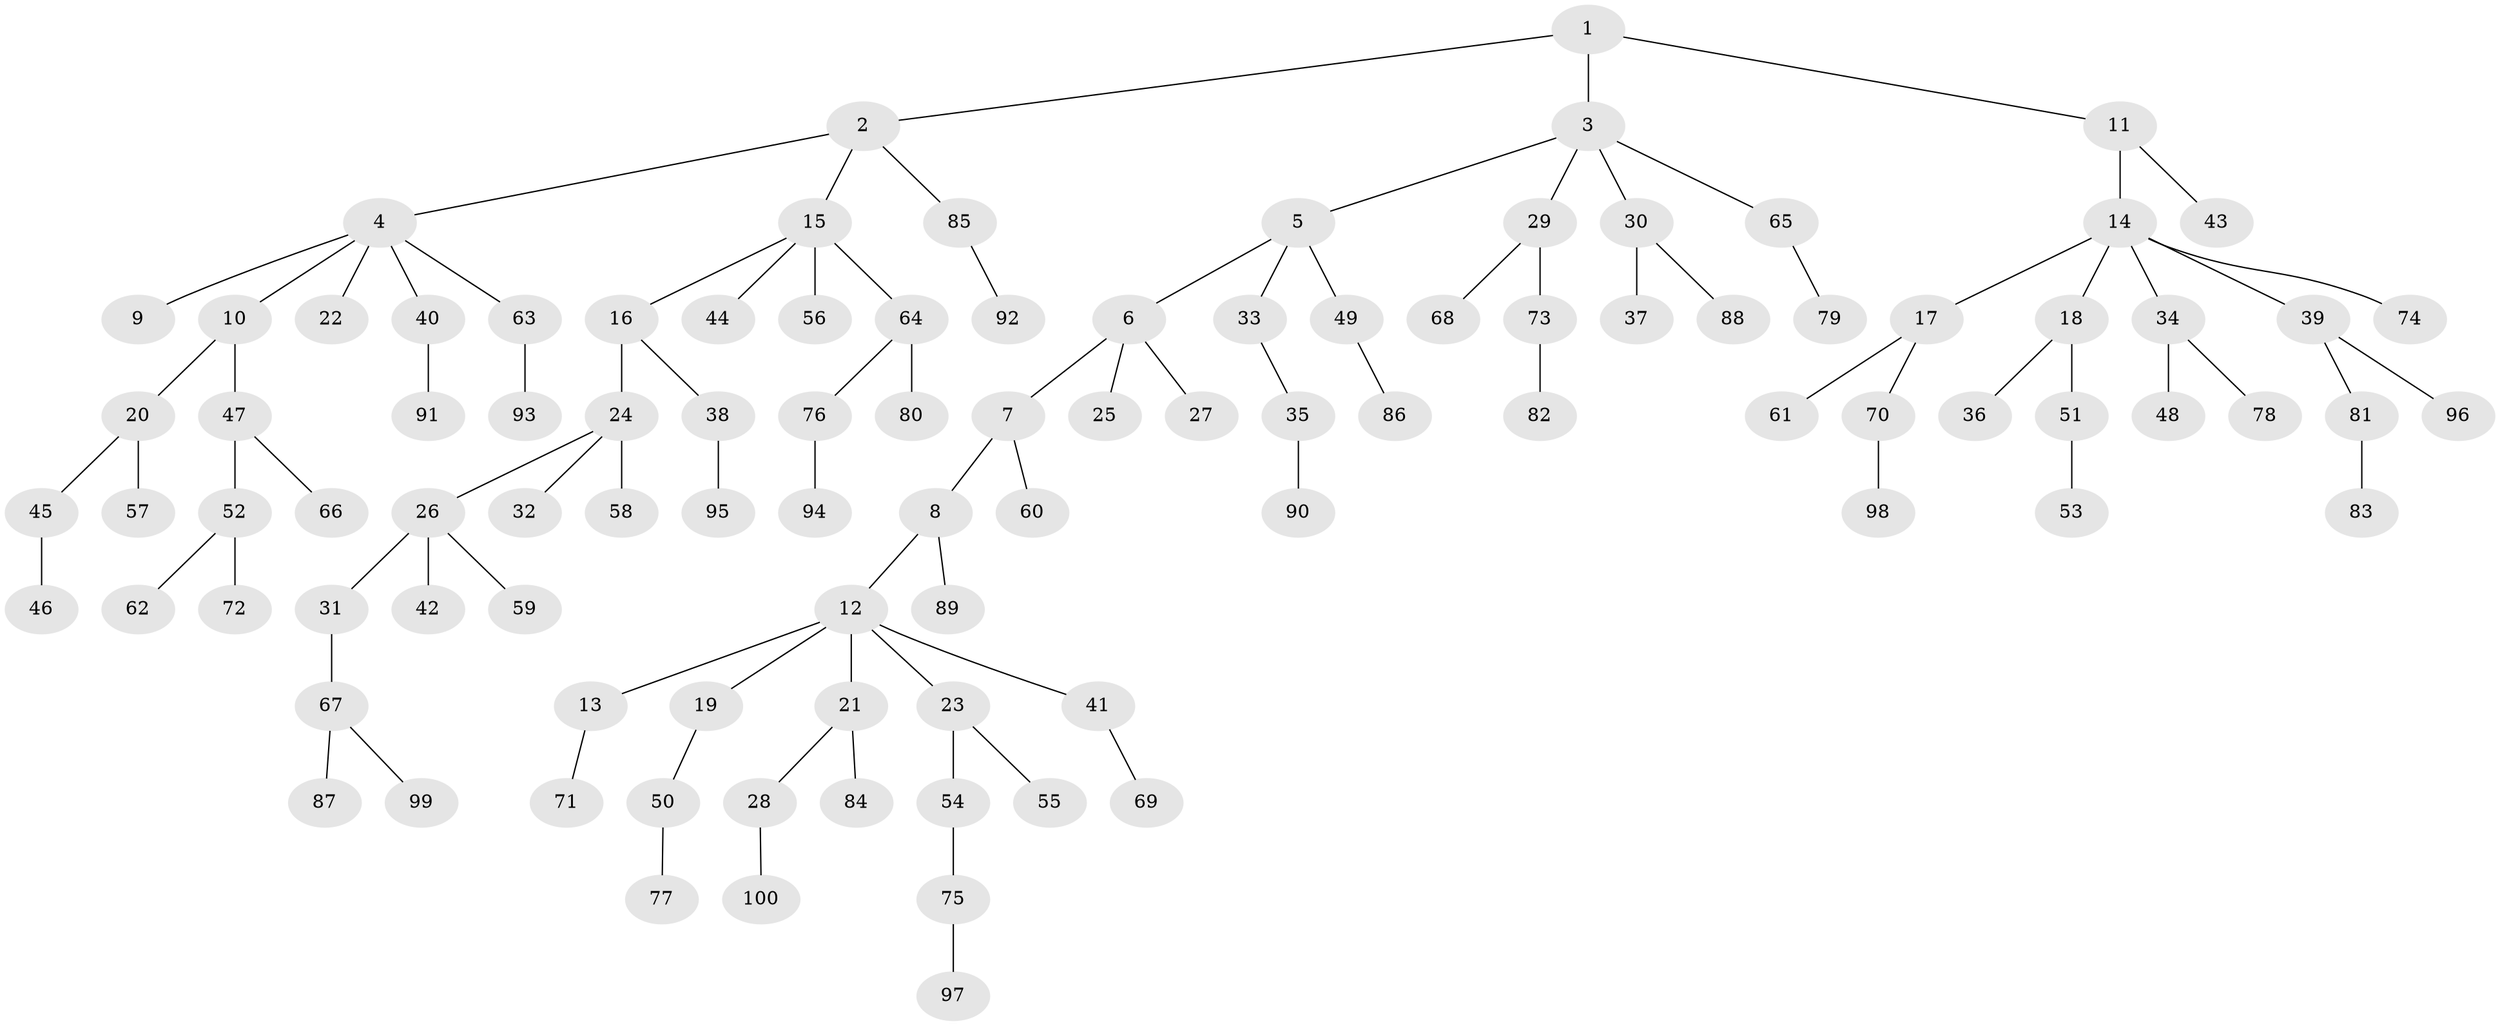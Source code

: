 // Generated by graph-tools (version 1.1) at 2025/38/02/21/25 10:38:55]
// undirected, 100 vertices, 99 edges
graph export_dot {
graph [start="1"]
  node [color=gray90,style=filled];
  1;
  2;
  3;
  4;
  5;
  6;
  7;
  8;
  9;
  10;
  11;
  12;
  13;
  14;
  15;
  16;
  17;
  18;
  19;
  20;
  21;
  22;
  23;
  24;
  25;
  26;
  27;
  28;
  29;
  30;
  31;
  32;
  33;
  34;
  35;
  36;
  37;
  38;
  39;
  40;
  41;
  42;
  43;
  44;
  45;
  46;
  47;
  48;
  49;
  50;
  51;
  52;
  53;
  54;
  55;
  56;
  57;
  58;
  59;
  60;
  61;
  62;
  63;
  64;
  65;
  66;
  67;
  68;
  69;
  70;
  71;
  72;
  73;
  74;
  75;
  76;
  77;
  78;
  79;
  80;
  81;
  82;
  83;
  84;
  85;
  86;
  87;
  88;
  89;
  90;
  91;
  92;
  93;
  94;
  95;
  96;
  97;
  98;
  99;
  100;
  1 -- 2;
  1 -- 3;
  1 -- 11;
  2 -- 4;
  2 -- 15;
  2 -- 85;
  3 -- 5;
  3 -- 29;
  3 -- 30;
  3 -- 65;
  4 -- 9;
  4 -- 10;
  4 -- 22;
  4 -- 40;
  4 -- 63;
  5 -- 6;
  5 -- 33;
  5 -- 49;
  6 -- 7;
  6 -- 25;
  6 -- 27;
  7 -- 8;
  7 -- 60;
  8 -- 12;
  8 -- 89;
  10 -- 20;
  10 -- 47;
  11 -- 14;
  11 -- 43;
  12 -- 13;
  12 -- 19;
  12 -- 21;
  12 -- 23;
  12 -- 41;
  13 -- 71;
  14 -- 17;
  14 -- 18;
  14 -- 34;
  14 -- 39;
  14 -- 74;
  15 -- 16;
  15 -- 44;
  15 -- 56;
  15 -- 64;
  16 -- 24;
  16 -- 38;
  17 -- 61;
  17 -- 70;
  18 -- 36;
  18 -- 51;
  19 -- 50;
  20 -- 45;
  20 -- 57;
  21 -- 28;
  21 -- 84;
  23 -- 54;
  23 -- 55;
  24 -- 26;
  24 -- 32;
  24 -- 58;
  26 -- 31;
  26 -- 42;
  26 -- 59;
  28 -- 100;
  29 -- 68;
  29 -- 73;
  30 -- 37;
  30 -- 88;
  31 -- 67;
  33 -- 35;
  34 -- 48;
  34 -- 78;
  35 -- 90;
  38 -- 95;
  39 -- 81;
  39 -- 96;
  40 -- 91;
  41 -- 69;
  45 -- 46;
  47 -- 52;
  47 -- 66;
  49 -- 86;
  50 -- 77;
  51 -- 53;
  52 -- 62;
  52 -- 72;
  54 -- 75;
  63 -- 93;
  64 -- 76;
  64 -- 80;
  65 -- 79;
  67 -- 87;
  67 -- 99;
  70 -- 98;
  73 -- 82;
  75 -- 97;
  76 -- 94;
  81 -- 83;
  85 -- 92;
}
